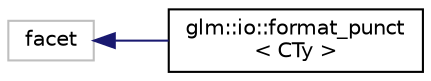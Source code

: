 digraph "Graphical Class Hierarchy"
{
  edge [fontname="Helvetica",fontsize="10",labelfontname="Helvetica",labelfontsize="10"];
  node [fontname="Helvetica",fontsize="10",shape=record];
  rankdir="LR";
  Node65 [label="facet",height=0.2,width=0.4,color="grey75", fillcolor="white", style="filled"];
  Node65 -> Node0 [dir="back",color="midnightblue",fontsize="10",style="solid",fontname="Helvetica"];
  Node0 [label="glm::io::format_punct\l\< CTy \>",height=0.2,width=0.4,color="black", fillcolor="white", style="filled",URL="$classglm_1_1io_1_1format__punct.html"];
}
